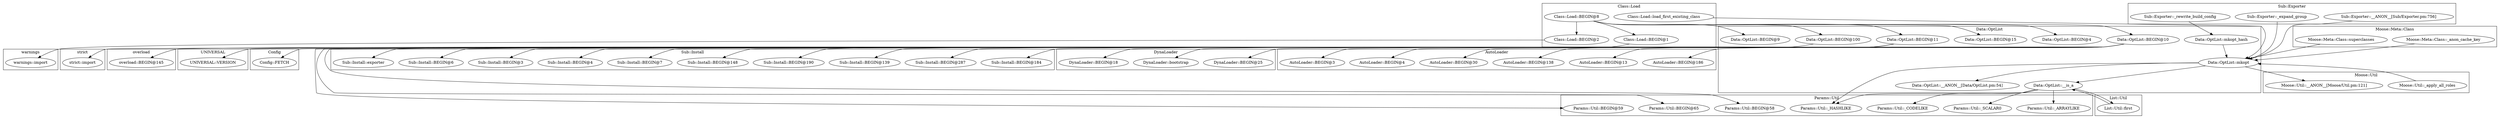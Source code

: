 digraph {
graph [overlap=false]
subgraph cluster_Config {
	label="Config";
	"Config::FETCH";
}
subgraph cluster_DynaLoader {
	label="DynaLoader";
	"DynaLoader::BEGIN@18";
	"DynaLoader::BEGIN@25";
	"DynaLoader::bootstrap";
}
subgraph cluster_warnings {
	label="warnings";
	"warnings::import";
}
subgraph cluster_Data_OptList {
	label="Data::OptList";
	"Data::OptList::mkopt_hash";
	"Data::OptList::BEGIN@100";
	"Data::OptList::mkopt";
	"Data::OptList::BEGIN@4";
	"Data::OptList::BEGIN@15";
	"Data::OptList::BEGIN@10";
	"Data::OptList::BEGIN@11";
	"Data::OptList::__ANON__[Data/OptList.pm:54]";
	"Data::OptList::BEGIN@9";
	"Data::OptList::__is_a";
}
subgraph cluster_Params_Util {
	label="Params::Util";
	"Params::Util::_SCALAR0";
	"Params::Util::_CODELIKE";
	"Params::Util::_ARRAYLIKE";
	"Params::Util::_HASHLIKE";
	"Params::Util::BEGIN@65";
	"Params::Util::BEGIN@58";
	"Params::Util::BEGIN@59";
}
subgraph cluster_Sub_Install {
	label="Sub::Install";
	"Sub::Install::BEGIN@148";
	"Sub::Install::exporter";
	"Sub::Install::BEGIN@4";
	"Sub::Install::BEGIN@3";
	"Sub::Install::BEGIN@6";
	"Sub::Install::BEGIN@184";
	"Sub::Install::BEGIN@287";
	"Sub::Install::BEGIN@139";
	"Sub::Install::BEGIN@190";
	"Sub::Install::BEGIN@7";
}
subgraph cluster_List_Util {
	label="List::Util";
	"List::Util::first";
}
subgraph cluster_UNIVERSAL {
	label="UNIVERSAL";
	"UNIVERSAL::VERSION";
}
subgraph cluster_Moose_Meta_Class {
	label="Moose::Meta::Class";
	"Moose::Meta::Class::_anon_cache_key";
	"Moose::Meta::Class::superclasses";
}
subgraph cluster_Class_Load {
	label="Class::Load";
	"Class::Load::load_first_existing_class";
	"Class::Load::BEGIN@2";
	"Class::Load::BEGIN@8";
	"Class::Load::BEGIN@1";
}
subgraph cluster_Sub_Exporter {
	label="Sub::Exporter";
	"Sub::Exporter::_rewrite_build_config";
	"Sub::Exporter::__ANON__[Sub/Exporter.pm:756]";
	"Sub::Exporter::_expand_group";
}
subgraph cluster_Moose_Util {
	label="Moose::Util";
	"Moose::Util::_apply_all_roles";
	"Moose::Util::__ANON__[Moose/Util.pm:121]";
}
subgraph cluster_strict {
	label="strict";
	"strict::import";
}
subgraph cluster_AutoLoader {
	label="AutoLoader";
	"AutoLoader::BEGIN@138";
	"AutoLoader::BEGIN@30";
	"AutoLoader::BEGIN@4";
	"AutoLoader::BEGIN@3";
	"AutoLoader::BEGIN@186";
	"AutoLoader::BEGIN@13";
}
subgraph cluster_overload {
	label="overload";
	"overload::BEGIN@145";
}
"Data::OptList::BEGIN@10" -> "AutoLoader::BEGIN@138";
"Class::Load::BEGIN@8" -> "Data::OptList::BEGIN@11";
"Data::OptList::BEGIN@100" -> "Sub::Install::exporter";
"Class::Load::BEGIN@8" -> "Data::OptList::BEGIN@15";
"Data::OptList::BEGIN@11" -> "Sub::Install::BEGIN@190";
"Class::Load::BEGIN@8" -> "Data::OptList::BEGIN@9";
"List::Util::first" -> "Data::OptList::__is_a";
"Data::OptList::mkopt" -> "Data::OptList::__is_a";
"Data::OptList::BEGIN@10" -> "Params::Util::BEGIN@65";
"Class::Load::BEGIN@8" -> "Class::Load::BEGIN@2";
"Data::OptList::__is_a" -> "Params::Util::_ARRAYLIKE";
"Data::OptList::BEGIN@10" -> "Params::Util::BEGIN@58";
"Class::Load::BEGIN@2" -> "warnings::import";
"Data::OptList::BEGIN@11" -> "Sub::Install::BEGIN@7";
"Data::OptList::BEGIN@10" -> "AutoLoader::BEGIN@186";
"Data::OptList::BEGIN@11" -> "Sub::Install::BEGIN@184";
"Data::OptList::__is_a" -> "Params::Util::_CODELIKE";
"Data::OptList::BEGIN@10" -> "overload::BEGIN@145";
"Data::OptList::BEGIN@10" -> "Config::FETCH";
"Data::OptList::BEGIN@11" -> "UNIVERSAL::VERSION";
"Class::Load::BEGIN@1" -> "strict::import";
"Data::OptList::BEGIN@10" -> "AutoLoader::BEGIN@3";
"Class::Load::BEGIN@8" -> "Data::OptList::BEGIN@4";
"Data::OptList::BEGIN@10" -> "DynaLoader::bootstrap";
"Data::OptList::BEGIN@10" -> "Params::Util::BEGIN@59";
"Data::OptList::BEGIN@11" -> "Sub::Install::BEGIN@4";
"Data::OptList::mkopt" -> "Params::Util::_HASHLIKE";
"Data::OptList::__is_a" -> "Params::Util::_HASHLIKE";
"Data::OptList::BEGIN@10" -> "DynaLoader::BEGIN@25";
"Class::Load::BEGIN@8" -> "Class::Load::BEGIN@1";
"Data::OptList::BEGIN@11" -> "Sub::Install::BEGIN@148";
"Moose::Util::_apply_all_roles" -> "Data::OptList::mkopt";
"Sub::Exporter::__ANON__[Sub/Exporter.pm:756]" -> "Data::OptList::mkopt";
"Data::OptList::mkopt_hash" -> "Data::OptList::mkopt";
"Class::Load::load_first_existing_class" -> "Data::OptList::mkopt";
"Sub::Exporter::_expand_group" -> "Data::OptList::mkopt";
"Moose::Meta::Class::_anon_cache_key" -> "Data::OptList::mkopt";
"Moose::Meta::Class::superclasses" -> "Data::OptList::mkopt";
"Data::OptList::BEGIN@10" -> "AutoLoader::BEGIN@13";
"Class::Load::BEGIN@8" -> "Data::OptList::BEGIN@10";
"Data::OptList::BEGIN@11" -> "Sub::Install::BEGIN@287";
"Data::OptList::BEGIN@10" -> "AutoLoader::BEGIN@4";
"Data::OptList::BEGIN@11" -> "Sub::Install::BEGIN@3";
"Data::OptList::BEGIN@11" -> "Sub::Install::BEGIN@6";
"Data::OptList::mkopt" -> "Data::OptList::__ANON__[Data/OptList.pm:54]";
"Class::Load::BEGIN@8" -> "Data::OptList::BEGIN@100";
"Data::OptList::BEGIN@11" -> "Sub::Install::BEGIN@139";
"Data::OptList::BEGIN@10" -> "DynaLoader::BEGIN@18";
"Data::OptList::__is_a" -> "Params::Util::_SCALAR0";
"Sub::Exporter::_rewrite_build_config" -> "Data::OptList::mkopt_hash";
"Data::OptList::mkopt" -> "Moose::Util::__ANON__[Moose/Util.pm:121]";
"Data::OptList::__is_a" -> "List::Util::first";
"Data::OptList::BEGIN@10" -> "AutoLoader::BEGIN@30";
}
